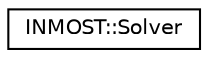 digraph "Graphical Class Hierarchy"
{
  edge [fontname="Helvetica",fontsize="10",labelfontname="Helvetica",labelfontsize="10"];
  node [fontname="Helvetica",fontsize="10",shape=record];
  rankdir="LR";
  Node1 [label="INMOST::Solver",height=0.2,width=0.4,color="black", fillcolor="white", style="filled",URL="$classINMOST_1_1Solver.html",tooltip="Main class to set and solve linear system. "];
}
